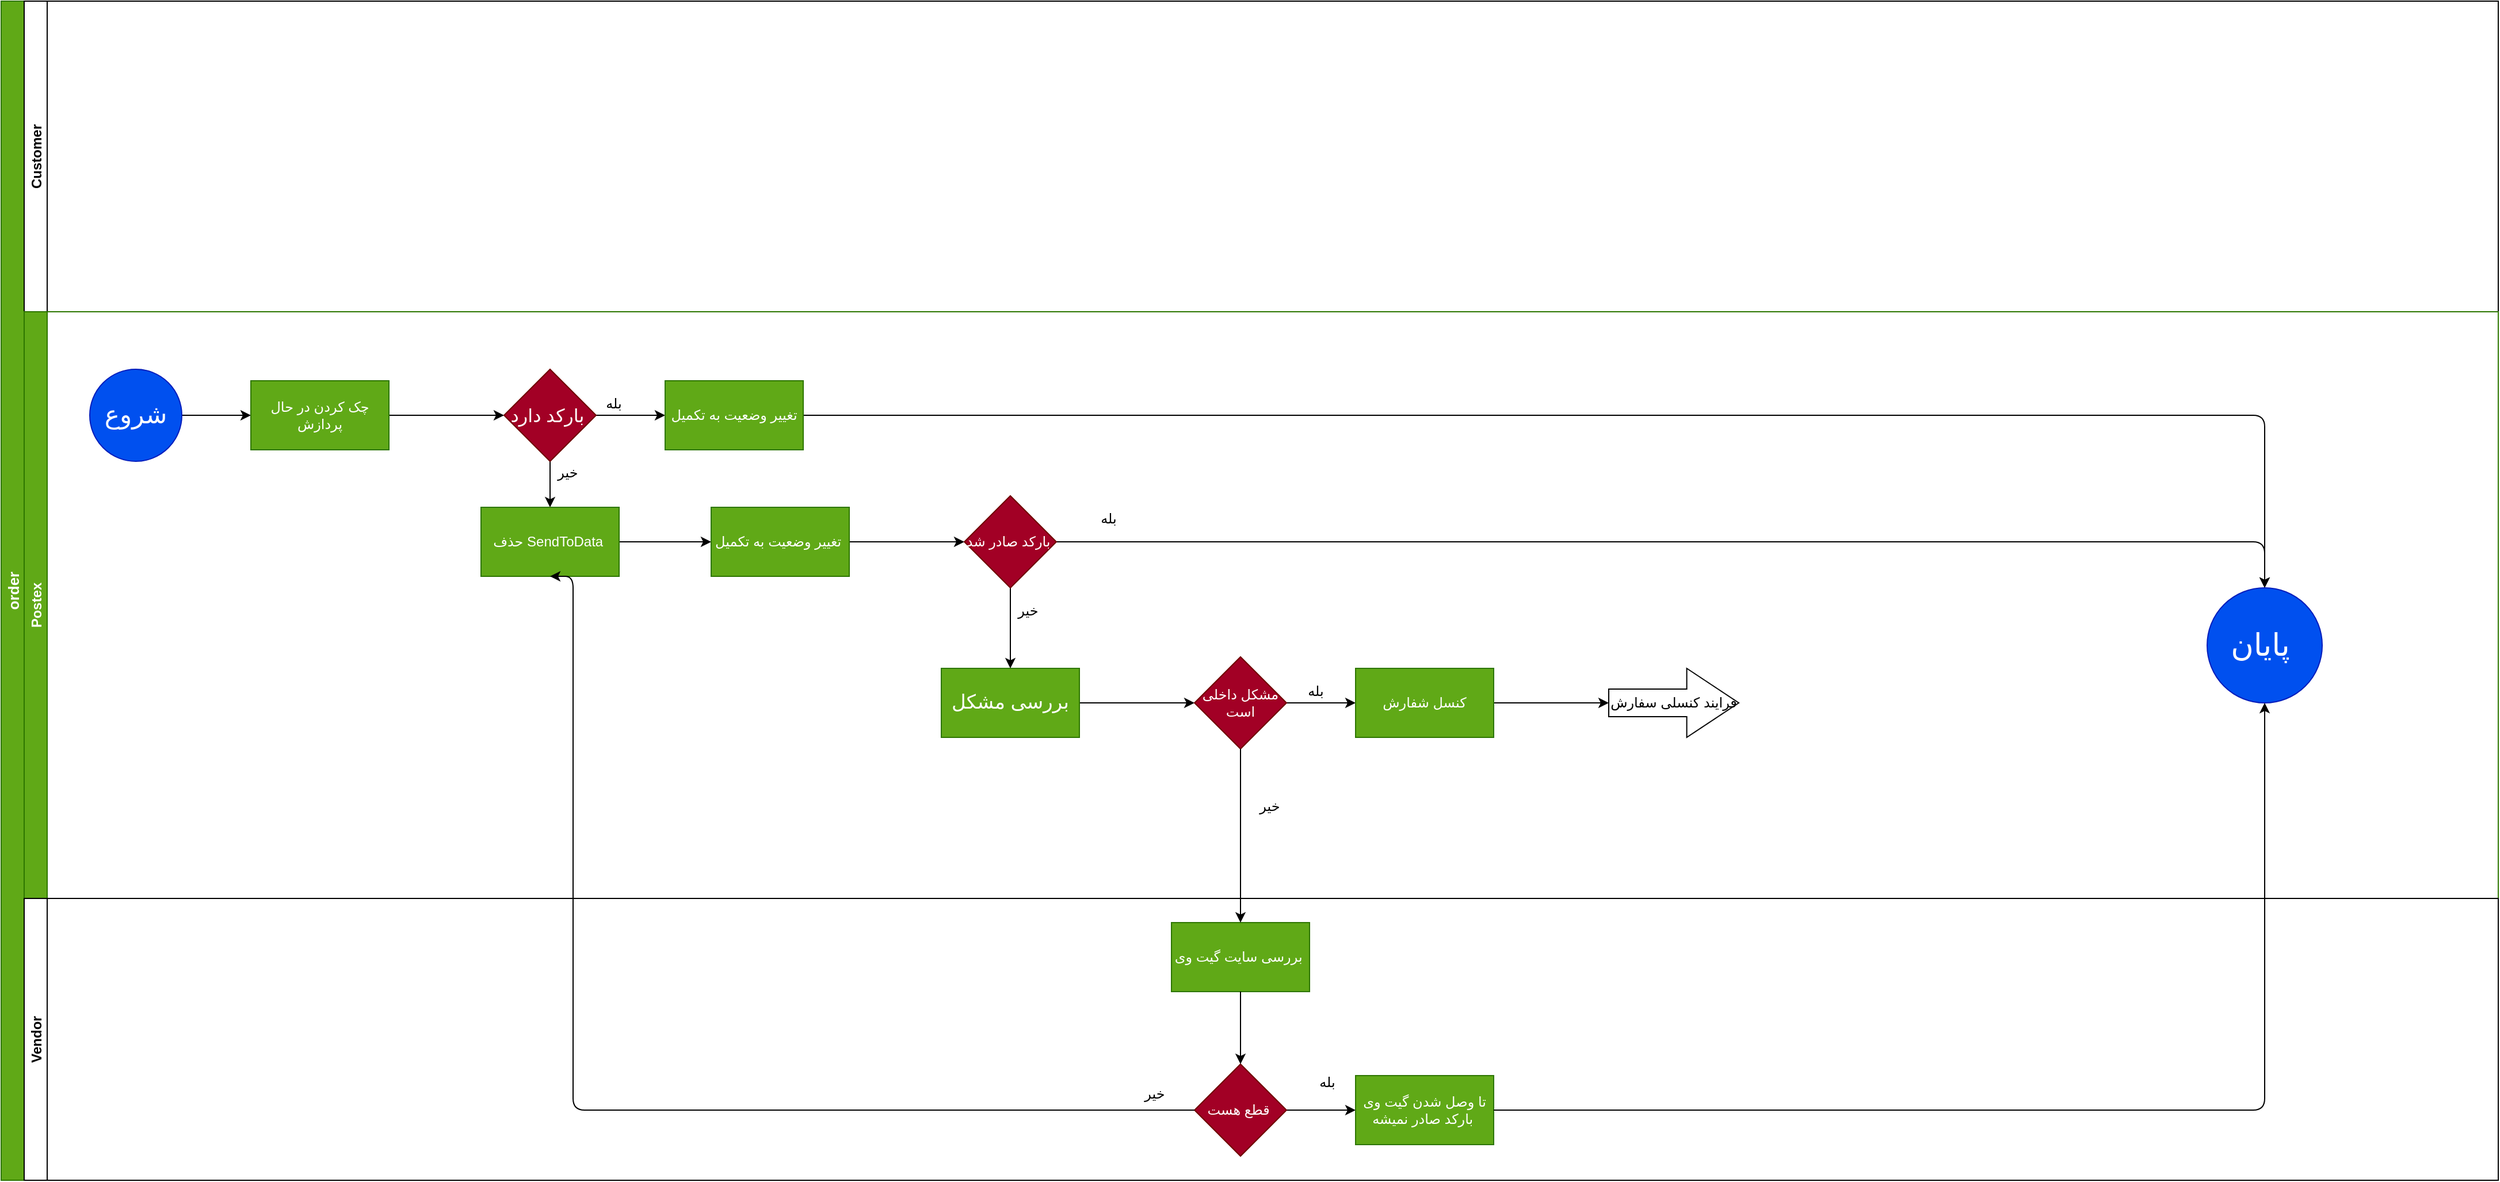 <mxfile>
    <diagram id="3wFd0FV0XbSYw5LFylhE" name="Page-1">
        <mxGraphModel dx="672" dy="473" grid="1" gridSize="10" guides="1" tooltips="1" connect="1" arrows="1" fold="1" page="1" pageScale="1" pageWidth="2336" pageHeight="1654" math="0" shadow="0">
            <root>
                <mxCell id="0"/>
                <mxCell id="1" parent="0"/>
                <mxCell id="2" value="order" style="swimlane;childLayout=stackLayout;resizeParent=1;resizeParentMax=0;horizontal=0;startSize=20;horizontalStack=0;fillColor=#60a917;strokeColor=#2D7600;fontColor=#ffffff;fontSize=13;" vertex="1" parent="1">
                    <mxGeometry x="83" y="80" width="2170" height="1025" as="geometry"/>
                </mxCell>
                <mxCell id="3" value="Customer" style="swimlane;startSize=20;horizontal=0;" vertex="1" parent="2">
                    <mxGeometry x="20" width="2150" height="270" as="geometry"/>
                </mxCell>
                <mxCell id="7" value="Postex" style="swimlane;startSize=20;horizontal=0;fillColor=#60a917;strokeColor=#2D7600;fontColor=#ffffff;" vertex="1" parent="2">
                    <mxGeometry x="20" y="270" width="2150" height="510" as="geometry"/>
                </mxCell>
                <mxCell id="32" value="" style="edgeStyle=none;html=1;" edge="1" parent="7" source="30" target="31">
                    <mxGeometry relative="1" as="geometry"/>
                </mxCell>
                <mxCell id="30" value="&lt;font style=&quot;font-size: 22px&quot;&gt;شروع&lt;/font&gt;" style="ellipse;whiteSpace=wrap;html=1;aspect=fixed;fillColor=#0050ef;strokeColor=#001DBC;fontColor=#ffffff;" vertex="1" parent="7">
                    <mxGeometry x="57" y="50" width="80" height="80" as="geometry"/>
                </mxCell>
                <mxCell id="36" value="" style="edgeStyle=none;html=1;" edge="1" parent="7" source="31" target="35">
                    <mxGeometry relative="1" as="geometry"/>
                </mxCell>
                <mxCell id="31" value="چک کردن در حال پردازش" style="whiteSpace=wrap;html=1;fontColor=#ffffff;strokeColor=#2D7600;fillColor=#60a917;" vertex="1" parent="7">
                    <mxGeometry x="197" y="60" width="120" height="60" as="geometry"/>
                </mxCell>
                <mxCell id="38" value="" style="edgeStyle=none;html=1;" edge="1" parent="7" source="35" target="37">
                    <mxGeometry relative="1" as="geometry"/>
                </mxCell>
                <mxCell id="40" value="" style="edgeStyle=none;html=1;" edge="1" parent="7" source="35" target="39">
                    <mxGeometry relative="1" as="geometry"/>
                </mxCell>
                <mxCell id="35" value="&lt;font style=&quot;font-size: 16px&quot;&gt;بارکد دارد&amp;nbsp;&lt;/font&gt;" style="rhombus;whiteSpace=wrap;html=1;fontColor=#ffffff;strokeColor=#6F0000;fillColor=#a20025;" vertex="1" parent="7">
                    <mxGeometry x="417" y="50" width="80" height="80" as="geometry"/>
                </mxCell>
                <mxCell id="42" value="" style="edgeStyle=none;html=1;" edge="1" parent="7" source="37" target="41">
                    <mxGeometry relative="1" as="geometry"/>
                </mxCell>
                <mxCell id="37" value="حذف SendToData&amp;nbsp;" style="whiteSpace=wrap;html=1;fontColor=#ffffff;strokeColor=#2D7600;fillColor=#60a917;" vertex="1" parent="7">
                    <mxGeometry x="397" y="170" width="120" height="60" as="geometry"/>
                </mxCell>
                <mxCell id="68" style="edgeStyle=orthogonalEdgeStyle;html=1;exitX=1;exitY=0.5;exitDx=0;exitDy=0;entryX=0.5;entryY=0;entryDx=0;entryDy=0;" edge="1" parent="7" source="39" target="67">
                    <mxGeometry relative="1" as="geometry"/>
                </mxCell>
                <mxCell id="39" value="تغییر وضعیت به تکمیل" style="whiteSpace=wrap;html=1;fontColor=#ffffff;strokeColor=#2D7600;fillColor=#60a917;" vertex="1" parent="7">
                    <mxGeometry x="557" y="60" width="120" height="60" as="geometry"/>
                </mxCell>
                <mxCell id="46" value="" style="edgeStyle=none;html=1;" edge="1" parent="7" source="41" target="45">
                    <mxGeometry relative="1" as="geometry"/>
                </mxCell>
                <mxCell id="41" value="تغییر وضعیت به تکمیل&amp;nbsp;" style="whiteSpace=wrap;html=1;fontColor=#ffffff;strokeColor=#2D7600;fillColor=#60a917;" vertex="1" parent="7">
                    <mxGeometry x="597" y="170" width="120" height="60" as="geometry"/>
                </mxCell>
                <mxCell id="50" value="" style="edgeStyle=none;html=1;" edge="1" parent="7" source="45" target="49">
                    <mxGeometry relative="1" as="geometry"/>
                </mxCell>
                <mxCell id="73" style="edgeStyle=orthogonalEdgeStyle;html=1;exitX=1;exitY=0.5;exitDx=0;exitDy=0;entryX=0.5;entryY=0;entryDx=0;entryDy=0;" edge="1" parent="7" source="45" target="67">
                    <mxGeometry relative="1" as="geometry"/>
                </mxCell>
                <mxCell id="45" value="بارکد صادر شد&amp;nbsp;" style="rhombus;whiteSpace=wrap;html=1;fontColor=#ffffff;strokeColor=#6F0000;fillColor=#a20025;" vertex="1" parent="7">
                    <mxGeometry x="817" y="160" width="80" height="80" as="geometry"/>
                </mxCell>
                <mxCell id="53" value="" style="edgeStyle=none;html=1;" edge="1" parent="7" source="49" target="52">
                    <mxGeometry relative="1" as="geometry"/>
                </mxCell>
                <mxCell id="49" value="&lt;font style=&quot;font-size: 17px&quot;&gt;بررسی مشکل&lt;/font&gt;" style="whiteSpace=wrap;html=1;fontColor=#ffffff;strokeColor=#2D7600;fillColor=#60a917;" vertex="1" parent="7">
                    <mxGeometry x="797" y="310" width="120" height="60" as="geometry"/>
                </mxCell>
                <mxCell id="55" value="" style="edgeStyle=none;html=1;" edge="1" parent="7" source="52" target="54">
                    <mxGeometry relative="1" as="geometry"/>
                </mxCell>
                <mxCell id="52" value="مشکل داخلی است" style="rhombus;whiteSpace=wrap;html=1;fontColor=#ffffff;strokeColor=#6F0000;fillColor=#a20025;" vertex="1" parent="7">
                    <mxGeometry x="1017" y="300" width="80" height="80" as="geometry"/>
                </mxCell>
                <mxCell id="57" value="" style="edgeStyle=none;html=1;" edge="1" parent="7" source="54" target="56">
                    <mxGeometry relative="1" as="geometry"/>
                </mxCell>
                <mxCell id="54" value="کنسل شفارش" style="whiteSpace=wrap;html=1;fontColor=#ffffff;strokeColor=#2D7600;fillColor=#60a917;" vertex="1" parent="7">
                    <mxGeometry x="1157" y="310" width="120" height="60" as="geometry"/>
                </mxCell>
                <mxCell id="56" value="فرایند کنسلی سفارش" style="shape=singleArrow;whiteSpace=wrap;html=1;arrowWidth=0.4;arrowSize=0.4;" vertex="1" parent="7">
                    <mxGeometry x="1377" y="310" width="113" height="60" as="geometry"/>
                </mxCell>
                <mxCell id="67" value="&lt;font style=&quot;font-size: 27px&quot;&gt;پایان&amp;nbsp;&lt;/font&gt;" style="ellipse;whiteSpace=wrap;html=1;aspect=fixed;fillColor=#0050ef;strokeColor=#001DBC;fontColor=#ffffff;" vertex="1" parent="7">
                    <mxGeometry x="1897" y="240" width="100" height="100" as="geometry"/>
                </mxCell>
                <mxCell id="70" value="بله" style="text;html=1;align=center;verticalAlign=middle;resizable=0;points=[];autosize=1;strokeColor=none;" vertex="1" parent="7">
                    <mxGeometry x="497" y="70" width="30" height="20" as="geometry"/>
                </mxCell>
                <mxCell id="72" value="خیر" style="text;html=1;align=center;verticalAlign=middle;resizable=0;points=[];autosize=1;strokeColor=none;" vertex="1" parent="7">
                    <mxGeometry x="457" y="130" width="30" height="20" as="geometry"/>
                </mxCell>
                <mxCell id="71" value="خیر" style="text;html=1;align=center;verticalAlign=middle;resizable=0;points=[];autosize=1;strokeColor=none;" vertex="1" parent="7">
                    <mxGeometry x="857" y="250" width="30" height="20" as="geometry"/>
                </mxCell>
                <mxCell id="23" value="Vendor" style="swimlane;startSize=20;horizontal=0;" vertex="1" parent="2">
                    <mxGeometry x="20" y="780" width="2150" height="245" as="geometry"/>
                </mxCell>
                <mxCell id="58" value="بررسی سایت گیت وی&amp;nbsp;" style="whiteSpace=wrap;html=1;fontColor=#ffffff;strokeColor=#2D7600;fillColor=#60a917;" vertex="1" parent="23">
                    <mxGeometry x="997" y="21" width="120" height="60" as="geometry"/>
                </mxCell>
                <mxCell id="66" value="" style="edgeStyle=elbowEdgeStyle;html=1;" edge="1" parent="23" source="62" target="65">
                    <mxGeometry relative="1" as="geometry"/>
                </mxCell>
                <mxCell id="62" value="قطع هست&amp;nbsp;" style="rhombus;whiteSpace=wrap;html=1;fontColor=#ffffff;strokeColor=#6F0000;fillColor=#a20025;" vertex="1" parent="23">
                    <mxGeometry x="1017" y="144" width="80" height="80" as="geometry"/>
                </mxCell>
                <mxCell id="63" value="" style="edgeStyle=none;html=1;" edge="1" parent="23" source="58" target="62">
                    <mxGeometry relative="1" as="geometry"/>
                </mxCell>
                <mxCell id="65" value="تا وصل شدن گیت وی بارکد صادر نمیشه&amp;nbsp;" style="whiteSpace=wrap;html=1;fontColor=#ffffff;strokeColor=#2D7600;fillColor=#60a917;" vertex="1" parent="23">
                    <mxGeometry x="1157" y="154" width="120" height="60" as="geometry"/>
                </mxCell>
                <mxCell id="59" value="" style="edgeStyle=none;html=1;" edge="1" parent="2" source="52" target="58">
                    <mxGeometry relative="1" as="geometry"/>
                </mxCell>
                <mxCell id="64" style="edgeStyle=elbowEdgeStyle;html=1;exitX=0;exitY=0.5;exitDx=0;exitDy=0;entryX=0.5;entryY=1;entryDx=0;entryDy=0;" edge="1" parent="2" source="62" target="37">
                    <mxGeometry relative="1" as="geometry">
                        <Array as="points">
                            <mxPoint x="497" y="750"/>
                        </Array>
                    </mxGeometry>
                </mxCell>
                <mxCell id="69" style="edgeStyle=orthogonalEdgeStyle;html=1;exitX=1;exitY=0.5;exitDx=0;exitDy=0;" edge="1" parent="2" source="65" target="67">
                    <mxGeometry relative="1" as="geometry"/>
                </mxCell>
                <mxCell id="74" value="بله" style="text;html=1;align=center;verticalAlign=middle;resizable=0;points=[];autosize=1;strokeColor=none;" vertex="1" parent="1">
                    <mxGeometry x="1030" y="520" width="30" height="20" as="geometry"/>
                </mxCell>
                <mxCell id="75" value="بله" style="text;html=1;align=center;verticalAlign=middle;resizable=0;points=[];autosize=1;strokeColor=none;" vertex="1" parent="1">
                    <mxGeometry x="1210" y="670" width="30" height="20" as="geometry"/>
                </mxCell>
                <mxCell id="76" value="خیر" style="text;html=1;align=center;verticalAlign=middle;resizable=0;points=[];autosize=1;strokeColor=none;" vertex="1" parent="1">
                    <mxGeometry x="1170" y="770" width="30" height="20" as="geometry"/>
                </mxCell>
                <mxCell id="77" value="بله" style="text;html=1;align=center;verticalAlign=middle;resizable=0;points=[];autosize=1;strokeColor=none;" vertex="1" parent="1">
                    <mxGeometry x="1220" y="1010" width="30" height="20" as="geometry"/>
                </mxCell>
                <mxCell id="78" value="خیر" style="text;html=1;align=center;verticalAlign=middle;resizable=0;points=[];autosize=1;strokeColor=none;" vertex="1" parent="1">
                    <mxGeometry x="1070" y="1020" width="30" height="20" as="geometry"/>
                </mxCell>
            </root>
        </mxGraphModel>
    </diagram>
</mxfile>